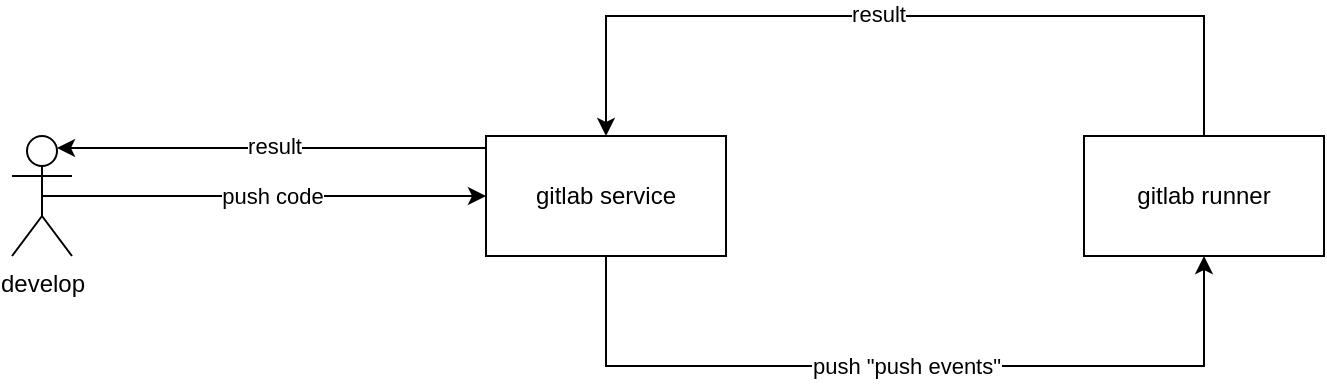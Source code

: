 <mxfile version="13.6.5">
    <diagram id="jrl2cAKtcjZzT-IVf9P4" name="Page-1">
        <mxGraphModel dx="771" dy="534" grid="1" gridSize="10" guides="1" tooltips="1" connect="1" arrows="1" fold="1" page="1" pageScale="1" pageWidth="827" pageHeight="1169" background="none" math="0" shadow="0">
            <root>
                <mxCell id="0"/>
                <mxCell id="1" parent="0"/>
                <mxCell id="7" style="rounded=0;orthogonalLoop=1;jettySize=auto;html=1;entryX=0;entryY=0.5;entryDx=0;entryDy=0;exitX=0.5;exitY=0.5;exitDx=0;exitDy=0;exitPerimeter=0;" parent="1" source="18" target="6" edge="1">
                    <mxGeometry relative="1" as="geometry">
                        <mxPoint x="210" y="395" as="sourcePoint"/>
                    </mxGeometry>
                </mxCell>
                <mxCell id="34" value="push code" style="edgeLabel;html=1;align=center;verticalAlign=middle;resizable=0;points=[];" vertex="1" connectable="0" parent="7">
                    <mxGeometry x="0.222" y="1" relative="1" as="geometry">
                        <mxPoint x="-21" y="1" as="offset"/>
                    </mxGeometry>
                </mxCell>
                <mxCell id="16" value="push &quot;push events&quot;" style="edgeStyle=orthogonalEdgeStyle;rounded=0;orthogonalLoop=1;jettySize=auto;html=1;entryX=0.5;entryY=1;entryDx=0;entryDy=0;" edge="1" parent="1" source="6" target="9">
                    <mxGeometry relative="1" as="geometry">
                        <mxPoint x="630" y="490" as="targetPoint"/>
                        <Array as="points">
                            <mxPoint x="317" y="480"/>
                            <mxPoint x="616" y="480"/>
                        </Array>
                    </mxGeometry>
                </mxCell>
                <mxCell id="19" style="edgeStyle=orthogonalEdgeStyle;rounded=0;orthogonalLoop=1;jettySize=auto;html=1;entryX=0.75;entryY=0.1;entryDx=0;entryDy=0;entryPerimeter=0;" edge="1" parent="1" source="6" target="18">
                    <mxGeometry relative="1" as="geometry">
                        <Array as="points">
                            <mxPoint x="240" y="371"/>
                            <mxPoint x="240" y="371"/>
                        </Array>
                    </mxGeometry>
                </mxCell>
                <mxCell id="20" value="result" style="edgeLabel;html=1;align=center;verticalAlign=middle;resizable=0;points=[];" vertex="1" connectable="0" parent="19">
                    <mxGeometry x="-0.01" y="-1" relative="1" as="geometry">
                        <mxPoint as="offset"/>
                    </mxGeometry>
                </mxCell>
                <mxCell id="6" value="gitlab service" style="rounded=0;whiteSpace=wrap;html=1;" parent="1" vertex="1">
                    <mxGeometry x="257" y="365" width="120" height="60" as="geometry"/>
                </mxCell>
                <mxCell id="14" style="edgeStyle=orthogonalEdgeStyle;rounded=0;orthogonalLoop=1;jettySize=auto;html=1;entryX=0.5;entryY=0;entryDx=0;entryDy=0;" parent="1" source="9" target="6" edge="1">
                    <mxGeometry relative="1" as="geometry">
                        <mxPoint x="322" y="315" as="targetPoint"/>
                        <Array as="points">
                            <mxPoint x="616" y="305"/>
                            <mxPoint x="317" y="305"/>
                        </Array>
                    </mxGeometry>
                </mxCell>
                <mxCell id="15" value="result" style="edgeLabel;html=1;align=center;verticalAlign=middle;resizable=0;points=[];" parent="14" vertex="1" connectable="0">
                    <mxGeometry x="0.065" y="-1" relative="1" as="geometry">
                        <mxPoint as="offset"/>
                    </mxGeometry>
                </mxCell>
                <mxCell id="9" value="gitlab runner" style="rounded=0;whiteSpace=wrap;html=1;" parent="1" vertex="1">
                    <mxGeometry x="556" y="365" width="120" height="60" as="geometry"/>
                </mxCell>
                <mxCell id="18" value="develop" style="shape=umlActor;verticalLabelPosition=bottom;verticalAlign=top;html=1;outlineConnect=0;" vertex="1" parent="1">
                    <mxGeometry x="20" y="365" width="30" height="60" as="geometry"/>
                </mxCell>
            </root>
        </mxGraphModel>
    </diagram>
</mxfile>